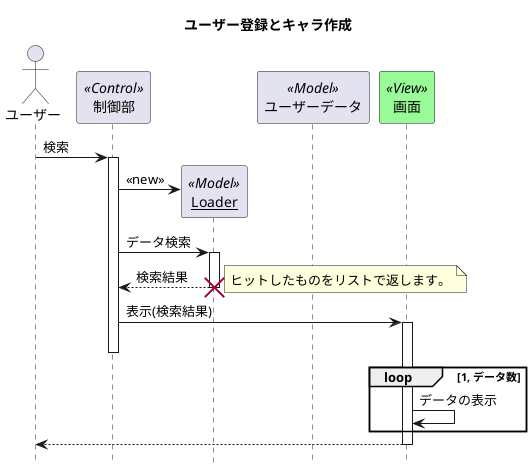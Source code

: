 @startuml
title ユーザー登録とキャラ作成
hide footbox
actor ユーザー as user
participant 制御部 as control <<Control>>
participant "<u>Loader</u>" as model <<Model>>
participant "ユーザーデータ" as usermodel <<Model>>
participant 画面 as view <<View>> #98FB98

user -> control : 検索
activate control
create model
control -> model : << new >>
control -> model : データ検索
activate model
control <-- model : 検索結果
note right : ヒットしたものをリストで返します。
deactivate model
destroy model
control -> view : 表示(検索結果)
activate view
deactivate control
loop 1, データ数
    view -> view : データの表示
end
view --> user
deactivate view
@enduml